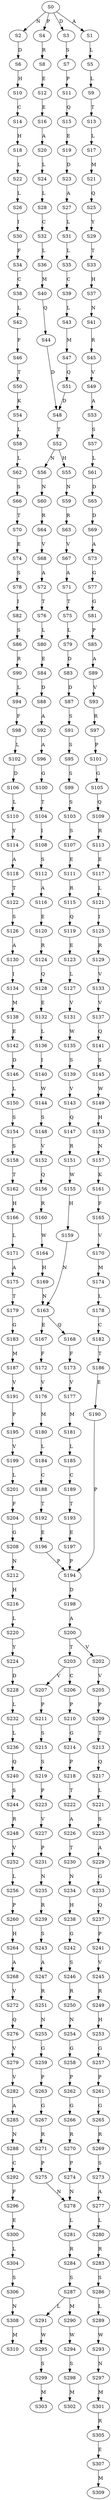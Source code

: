 strict digraph  {
	S0 -> S1 [ label = A ];
	S0 -> S2 [ label = N ];
	S0 -> S3 [ label = D ];
	S0 -> S4 [ label = P ];
	S1 -> S5 [ label = L ];
	S2 -> S6 [ label = D ];
	S3 -> S7 [ label = S ];
	S4 -> S8 [ label = R ];
	S5 -> S9 [ label = L ];
	S6 -> S10 [ label = H ];
	S7 -> S11 [ label = P ];
	S8 -> S12 [ label = E ];
	S9 -> S13 [ label = T ];
	S10 -> S14 [ label = C ];
	S11 -> S15 [ label = Q ];
	S12 -> S16 [ label = E ];
	S13 -> S17 [ label = L ];
	S14 -> S18 [ label = H ];
	S15 -> S19 [ label = E ];
	S16 -> S20 [ label = A ];
	S17 -> S21 [ label = M ];
	S18 -> S22 [ label = L ];
	S19 -> S23 [ label = D ];
	S20 -> S24 [ label = L ];
	S21 -> S25 [ label = Q ];
	S22 -> S26 [ label = L ];
	S23 -> S27 [ label = A ];
	S24 -> S28 [ label = L ];
	S25 -> S29 [ label = Y ];
	S26 -> S30 [ label = I ];
	S27 -> S31 [ label = L ];
	S28 -> S32 [ label = C ];
	S29 -> S33 [ label = T ];
	S30 -> S34 [ label = F ];
	S31 -> S35 [ label = L ];
	S32 -> S36 [ label = L ];
	S33 -> S37 [ label = H ];
	S34 -> S38 [ label = C ];
	S35 -> S39 [ label = C ];
	S36 -> S40 [ label = M ];
	S37 -> S41 [ label = N ];
	S38 -> S42 [ label = L ];
	S39 -> S43 [ label = L ];
	S40 -> S44 [ label = Q ];
	S41 -> S45 [ label = R ];
	S42 -> S46 [ label = F ];
	S43 -> S47 [ label = M ];
	S44 -> S48 [ label = D ];
	S45 -> S49 [ label = V ];
	S46 -> S50 [ label = T ];
	S47 -> S51 [ label = Q ];
	S48 -> S52 [ label = T ];
	S49 -> S53 [ label = A ];
	S50 -> S54 [ label = K ];
	S51 -> S48 [ label = D ];
	S52 -> S55 [ label = H ];
	S52 -> S56 [ label = N ];
	S53 -> S57 [ label = S ];
	S54 -> S58 [ label = L ];
	S55 -> S59 [ label = N ];
	S56 -> S60 [ label = N ];
	S57 -> S61 [ label = L ];
	S58 -> S62 [ label = L ];
	S59 -> S63 [ label = R ];
	S60 -> S64 [ label = R ];
	S61 -> S65 [ label = D ];
	S62 -> S66 [ label = S ];
	S63 -> S67 [ label = V ];
	S64 -> S68 [ label = V ];
	S65 -> S69 [ label = D ];
	S66 -> S70 [ label = T ];
	S67 -> S71 [ label = A ];
	S68 -> S72 [ label = A ];
	S69 -> S73 [ label = A ];
	S70 -> S74 [ label = E ];
	S71 -> S75 [ label = T ];
	S72 -> S76 [ label = T ];
	S73 -> S77 [ label = G ];
	S74 -> S78 [ label = S ];
	S75 -> S79 [ label = L ];
	S76 -> S80 [ label = L ];
	S77 -> S81 [ label = G ];
	S78 -> S82 [ label = I ];
	S79 -> S83 [ label = D ];
	S80 -> S84 [ label = E ];
	S81 -> S85 [ label = P ];
	S82 -> S86 [ label = S ];
	S83 -> S87 [ label = D ];
	S84 -> S88 [ label = D ];
	S85 -> S89 [ label = A ];
	S86 -> S90 [ label = R ];
	S87 -> S91 [ label = S ];
	S88 -> S92 [ label = A ];
	S89 -> S93 [ label = V ];
	S90 -> S94 [ label = L ];
	S91 -> S95 [ label = S ];
	S92 -> S96 [ label = A ];
	S93 -> S97 [ label = R ];
	S94 -> S98 [ label = F ];
	S95 -> S99 [ label = S ];
	S96 -> S100 [ label = G ];
	S97 -> S101 [ label = P ];
	S98 -> S102 [ label = L ];
	S99 -> S103 [ label = S ];
	S100 -> S104 [ label = T ];
	S101 -> S105 [ label = G ];
	S102 -> S106 [ label = D ];
	S103 -> S107 [ label = S ];
	S104 -> S108 [ label = I ];
	S105 -> S109 [ label = Q ];
	S106 -> S110 [ label = L ];
	S107 -> S111 [ label = E ];
	S108 -> S112 [ label = S ];
	S109 -> S113 [ label = R ];
	S110 -> S114 [ label = Y ];
	S111 -> S115 [ label = R ];
	S112 -> S116 [ label = A ];
	S113 -> S117 [ label = E ];
	S114 -> S118 [ label = A ];
	S115 -> S119 [ label = Q ];
	S116 -> S120 [ label = E ];
	S117 -> S121 [ label = L ];
	S118 -> S122 [ label = T ];
	S119 -> S123 [ label = E ];
	S120 -> S124 [ label = R ];
	S121 -> S125 [ label = I ];
	S122 -> S126 [ label = S ];
	S123 -> S127 [ label = L ];
	S124 -> S128 [ label = Q ];
	S125 -> S129 [ label = R ];
	S126 -> S130 [ label = A ];
	S127 -> S131 [ label = V ];
	S128 -> S132 [ label = E ];
	S129 -> S133 [ label = V ];
	S130 -> S134 [ label = I ];
	S131 -> S135 [ label = W ];
	S132 -> S136 [ label = L ];
	S133 -> S137 [ label = V ];
	S134 -> S138 [ label = M ];
	S135 -> S139 [ label = S ];
	S136 -> S140 [ label = I ];
	S137 -> S141 [ label = Q ];
	S138 -> S142 [ label = E ];
	S139 -> S143 [ label = V ];
	S140 -> S144 [ label = W ];
	S141 -> S145 [ label = S ];
	S142 -> S146 [ label = D ];
	S143 -> S147 [ label = Q ];
	S144 -> S148 [ label = S ];
	S145 -> S149 [ label = W ];
	S146 -> S150 [ label = L ];
	S147 -> S151 [ label = R ];
	S148 -> S152 [ label = V ];
	S149 -> S153 [ label = H ];
	S150 -> S154 [ label = S ];
	S151 -> S155 [ label = W ];
	S152 -> S156 [ label = Q ];
	S153 -> S157 [ label = N ];
	S154 -> S158 [ label = S ];
	S155 -> S159 [ label = H ];
	S156 -> S160 [ label = R ];
	S157 -> S161 [ label = K ];
	S158 -> S162 [ label = T ];
	S159 -> S163 [ label = N ];
	S160 -> S164 [ label = W ];
	S161 -> S165 [ label = F ];
	S162 -> S166 [ label = H ];
	S163 -> S167 [ label = E ];
	S163 -> S168 [ label = Q ];
	S164 -> S169 [ label = H ];
	S165 -> S170 [ label = V ];
	S166 -> S171 [ label = L ];
	S167 -> S172 [ label = F ];
	S168 -> S173 [ label = F ];
	S169 -> S163 [ label = N ];
	S170 -> S174 [ label = M ];
	S171 -> S175 [ label = A ];
	S172 -> S176 [ label = V ];
	S173 -> S177 [ label = V ];
	S174 -> S178 [ label = L ];
	S175 -> S179 [ label = T ];
	S176 -> S180 [ label = M ];
	S177 -> S181 [ label = M ];
	S178 -> S182 [ label = C ];
	S179 -> S183 [ label = G ];
	S180 -> S184 [ label = L ];
	S181 -> S185 [ label = L ];
	S182 -> S186 [ label = T ];
	S183 -> S187 [ label = M ];
	S184 -> S188 [ label = C ];
	S185 -> S189 [ label = C ];
	S186 -> S190 [ label = E ];
	S187 -> S191 [ label = V ];
	S188 -> S192 [ label = T ];
	S189 -> S193 [ label = T ];
	S190 -> S194 [ label = P ];
	S191 -> S195 [ label = P ];
	S192 -> S196 [ label = E ];
	S193 -> S197 [ label = E ];
	S194 -> S198 [ label = D ];
	S195 -> S199 [ label = V ];
	S196 -> S194 [ label = P ];
	S197 -> S194 [ label = P ];
	S198 -> S200 [ label = A ];
	S199 -> S201 [ label = L ];
	S200 -> S202 [ label = V ];
	S200 -> S203 [ label = T ];
	S201 -> S204 [ label = F ];
	S202 -> S205 [ label = V ];
	S203 -> S206 [ label = C ];
	S203 -> S207 [ label = V ];
	S204 -> S208 [ label = G ];
	S205 -> S209 [ label = P ];
	S206 -> S210 [ label = P ];
	S207 -> S211 [ label = P ];
	S208 -> S212 [ label = N ];
	S209 -> S213 [ label = T ];
	S210 -> S214 [ label = G ];
	S211 -> S215 [ label = S ];
	S212 -> S216 [ label = H ];
	S213 -> S217 [ label = Q ];
	S214 -> S218 [ label = P ];
	S215 -> S219 [ label = S ];
	S216 -> S220 [ label = L ];
	S217 -> S221 [ label = L ];
	S218 -> S222 [ label = T ];
	S219 -> S223 [ label = P ];
	S220 -> S224 [ label = Y ];
	S221 -> S225 [ label = S ];
	S222 -> S226 [ label = A ];
	S223 -> S227 [ label = V ];
	S224 -> S228 [ label = D ];
	S225 -> S229 [ label = A ];
	S226 -> S230 [ label = T ];
	S227 -> S231 [ label = P ];
	S228 -> S232 [ label = L ];
	S229 -> S233 [ label = G ];
	S230 -> S234 [ label = N ];
	S231 -> S235 [ label = N ];
	S232 -> S236 [ label = L ];
	S233 -> S237 [ label = Q ];
	S234 -> S238 [ label = H ];
	S235 -> S239 [ label = R ];
	S236 -> S240 [ label = Q ];
	S237 -> S241 [ label = P ];
	S238 -> S242 [ label = G ];
	S239 -> S243 [ label = S ];
	S240 -> S244 [ label = S ];
	S241 -> S245 [ label = V ];
	S242 -> S246 [ label = S ];
	S243 -> S247 [ label = A ];
	S244 -> S248 [ label = R ];
	S245 -> S249 [ label = R ];
	S246 -> S250 [ label = R ];
	S247 -> S251 [ label = R ];
	S248 -> S252 [ label = V ];
	S249 -> S253 [ label = H ];
	S250 -> S254 [ label = N ];
	S251 -> S255 [ label = N ];
	S252 -> S256 [ label = L ];
	S253 -> S257 [ label = G ];
	S254 -> S258 [ label = G ];
	S255 -> S259 [ label = G ];
	S256 -> S260 [ label = P ];
	S257 -> S261 [ label = P ];
	S258 -> S262 [ label = P ];
	S259 -> S263 [ label = P ];
	S260 -> S264 [ label = H ];
	S261 -> S265 [ label = G ];
	S262 -> S266 [ label = G ];
	S263 -> S267 [ label = G ];
	S264 -> S268 [ label = A ];
	S265 -> S269 [ label = R ];
	S266 -> S270 [ label = R ];
	S267 -> S271 [ label = R ];
	S268 -> S272 [ label = V ];
	S269 -> S273 [ label = S ];
	S270 -> S274 [ label = P ];
	S271 -> S275 [ label = P ];
	S272 -> S276 [ label = Q ];
	S273 -> S277 [ label = A ];
	S274 -> S278 [ label = N ];
	S275 -> S278 [ label = N ];
	S276 -> S279 [ label = V ];
	S277 -> S280 [ label = L ];
	S278 -> S281 [ label = L ];
	S279 -> S282 [ label = V ];
	S280 -> S283 [ label = R ];
	S281 -> S284 [ label = R ];
	S282 -> S285 [ label = A ];
	S283 -> S286 [ label = S ];
	S284 -> S287 [ label = S ];
	S285 -> S288 [ label = N ];
	S286 -> S289 [ label = L ];
	S287 -> S290 [ label = M ];
	S287 -> S291 [ label = L ];
	S288 -> S292 [ label = C ];
	S289 -> S293 [ label = W ];
	S290 -> S294 [ label = W ];
	S291 -> S295 [ label = W ];
	S292 -> S296 [ label = F ];
	S293 -> S297 [ label = N ];
	S294 -> S298 [ label = S ];
	S295 -> S299 [ label = S ];
	S296 -> S300 [ label = E ];
	S297 -> S301 [ label = M ];
	S298 -> S302 [ label = M ];
	S299 -> S303 [ label = M ];
	S300 -> S304 [ label = L ];
	S301 -> S305 [ label = R ];
	S304 -> S306 [ label = S ];
	S305 -> S307 [ label = E ];
	S306 -> S308 [ label = N ];
	S307 -> S309 [ label = M ];
	S308 -> S310 [ label = M ];
}
